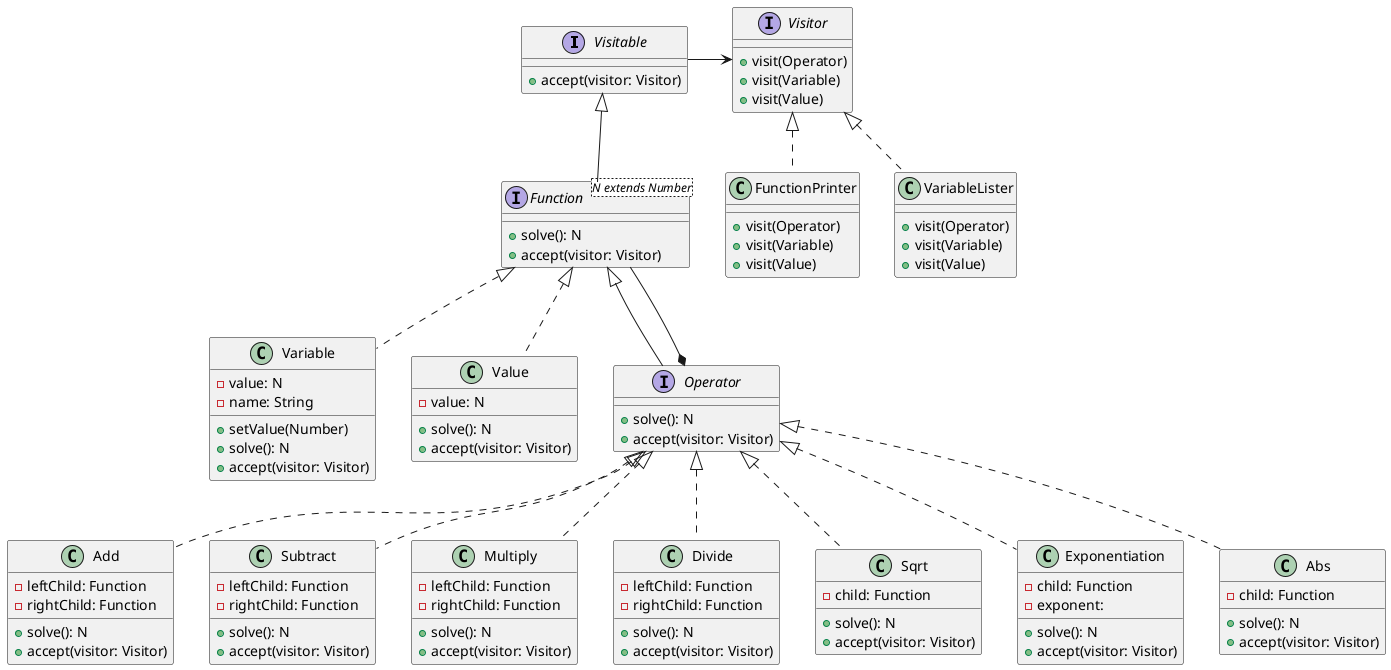 @startuml
'TODO entregar como pdf
interface Visitable {
    +accept(visitor: Visitor)
}
interface Function<N extends Number> extends Visitable{
    +solve(): N
    +accept(visitor: Visitor)
}
class Variable implements Function {
    -value: N
    -name: String
    +setValue(Number)
    +solve(): N
    +accept(visitor: Visitor)
}
class Value implements Function {
    -value: N
    +solve(): N
    +accept(visitor: Visitor)
}
interface Operator implements Function {
    +solve(): N
    +accept(visitor: Visitor)
}
class Add implements Operator {
    -leftChild: Function
    -rightChild: Function
    +solve(): N
    +accept(visitor: Visitor)
}
class Subtract implements Operator {
    -leftChild: Function
    -rightChild: Function
    +solve(): N
    +accept(visitor: Visitor)
}
class Multiply implements Operator {
    -leftChild: Function
    -rightChild: Function
    +solve(): N
    +accept(visitor: Visitor)
}
class Divide implements Operator {
    -leftChild: Function
    -rightChild: Function
    +solve(): N
    +accept(visitor: Visitor)
}
class Sqrt implements Operator {
    -child: Function
    +solve(): N
    +accept(visitor: Visitor)
}
class Exponentiation implements Operator {
    -child: Function
    -exponent:
    +solve(): N
    +accept(visitor: Visitor)
}
class Abs implements Operator {
    -child: Function
    +solve(): N
    +accept(visitor: Visitor)
}

interface Visitor {
    +visit(Operator)
    +visit(Variable)
    +visit(Value)
}
class FunctionPrinter implements Visitor {
    +visit(Operator)
    +visit(Variable)
    +visit(Value)
}
class VariableLister implements Visitor {
    +visit(Operator)
    +visit(Variable)
    +visit(Value)
}


Function --* Operator
Visitable -> Visitor
@enduml